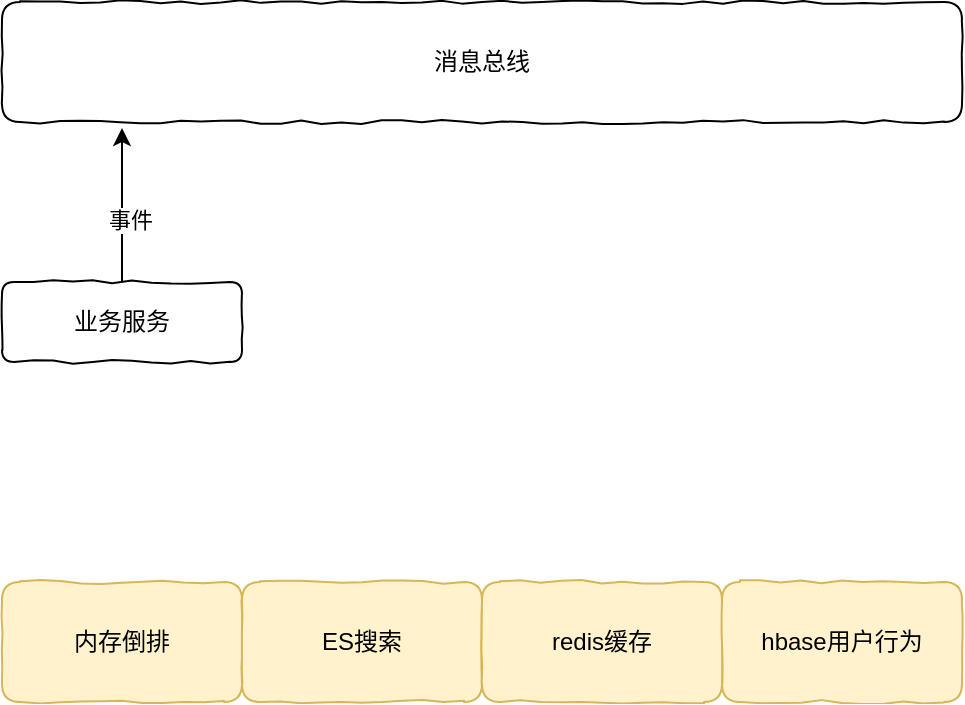 <mxfile version="13.10.4" type="github">
  <diagram id="AUU8yqSeqHQyX3ru-vRn" name="Page-1">
    <mxGraphModel dx="946" dy="591" grid="1" gridSize="10" guides="1" tooltips="1" connect="1" arrows="1" fold="1" page="1" pageScale="1" pageWidth="827" pageHeight="1169" math="0" shadow="0">
      <root>
        <mxCell id="0" />
        <mxCell id="1" parent="0" />
        <mxCell id="DqiCOa37YYN-CVxIYkIi-1" value="内存倒排" style="rounded=1;whiteSpace=wrap;html=1;fillColor=#fff2cc;strokeColor=#d6b656;sketch=0;comic=1;" vertex="1" parent="1">
          <mxGeometry x="120" y="340" width="120" height="60" as="geometry" />
        </mxCell>
        <mxCell id="DqiCOa37YYN-CVxIYkIi-2" value="ES搜索" style="rounded=1;whiteSpace=wrap;html=1;fillColor=#fff2cc;strokeColor=#d6b656;sketch=0;comic=1;" vertex="1" parent="1">
          <mxGeometry x="240" y="340" width="120" height="60" as="geometry" />
        </mxCell>
        <mxCell id="DqiCOa37YYN-CVxIYkIi-3" value="redis缓存" style="rounded=1;whiteSpace=wrap;html=1;fillColor=#fff2cc;strokeColor=#d6b656;sketch=0;comic=1;" vertex="1" parent="1">
          <mxGeometry x="360" y="340" width="120" height="60" as="geometry" />
        </mxCell>
        <mxCell id="DqiCOa37YYN-CVxIYkIi-4" value="hbase用户行为" style="rounded=1;whiteSpace=wrap;html=1;fillColor=#fff2cc;strokeColor=#d6b656;sketch=0;comic=1;" vertex="1" parent="1">
          <mxGeometry x="480" y="340" width="120" height="60" as="geometry" />
        </mxCell>
        <mxCell id="DqiCOa37YYN-CVxIYkIi-10" style="edgeStyle=orthogonalEdgeStyle;rounded=0;orthogonalLoop=1;jettySize=auto;html=1;entryX=0.125;entryY=1.05;entryDx=0;entryDy=0;entryPerimeter=0;" edge="1" parent="1" source="DqiCOa37YYN-CVxIYkIi-7" target="DqiCOa37YYN-CVxIYkIi-9">
          <mxGeometry relative="1" as="geometry" />
        </mxCell>
        <mxCell id="DqiCOa37YYN-CVxIYkIi-14" value="事件" style="edgeLabel;html=1;align=center;verticalAlign=middle;resizable=0;points=[];" vertex="1" connectable="0" parent="DqiCOa37YYN-CVxIYkIi-10">
          <mxGeometry x="-0.195" y="-4" relative="1" as="geometry">
            <mxPoint as="offset" />
          </mxGeometry>
        </mxCell>
        <mxCell id="DqiCOa37YYN-CVxIYkIi-7" value="业务服务" style="rounded=1;whiteSpace=wrap;html=1;comic=1;sketch=0;gradientColor=#ffffff;" vertex="1" parent="1">
          <mxGeometry x="120" y="190" width="120" height="40" as="geometry" />
        </mxCell>
        <mxCell id="DqiCOa37YYN-CVxIYkIi-9" value="消息总线" style="rounded=1;whiteSpace=wrap;html=1;comic=1;sketch=0;gradientColor=#ffffff;" vertex="1" parent="1">
          <mxGeometry x="120" y="50" width="480" height="60" as="geometry" />
        </mxCell>
      </root>
    </mxGraphModel>
  </diagram>
</mxfile>
